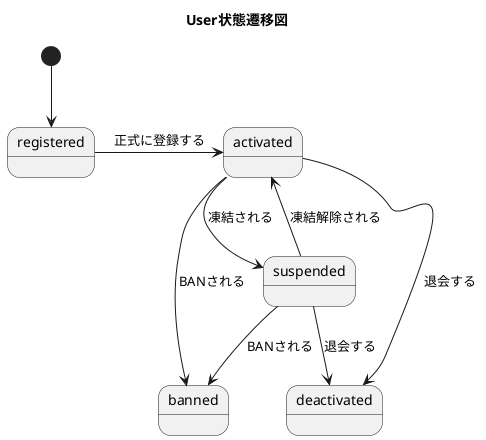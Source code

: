 ' userの状態遷移図
@startuml{state.png}
title User状態遷移図

[*] -down-> registered
registered -right-> activated : 正式に登録する
activated --> suspended : 凍結される
suspended --> activated : 凍結解除される
suspended --> banned : BANされる
suspended --> deactivated : 退会する
activated --> banned : BANされる
activated --> deactivated : 退会する

@enduml
